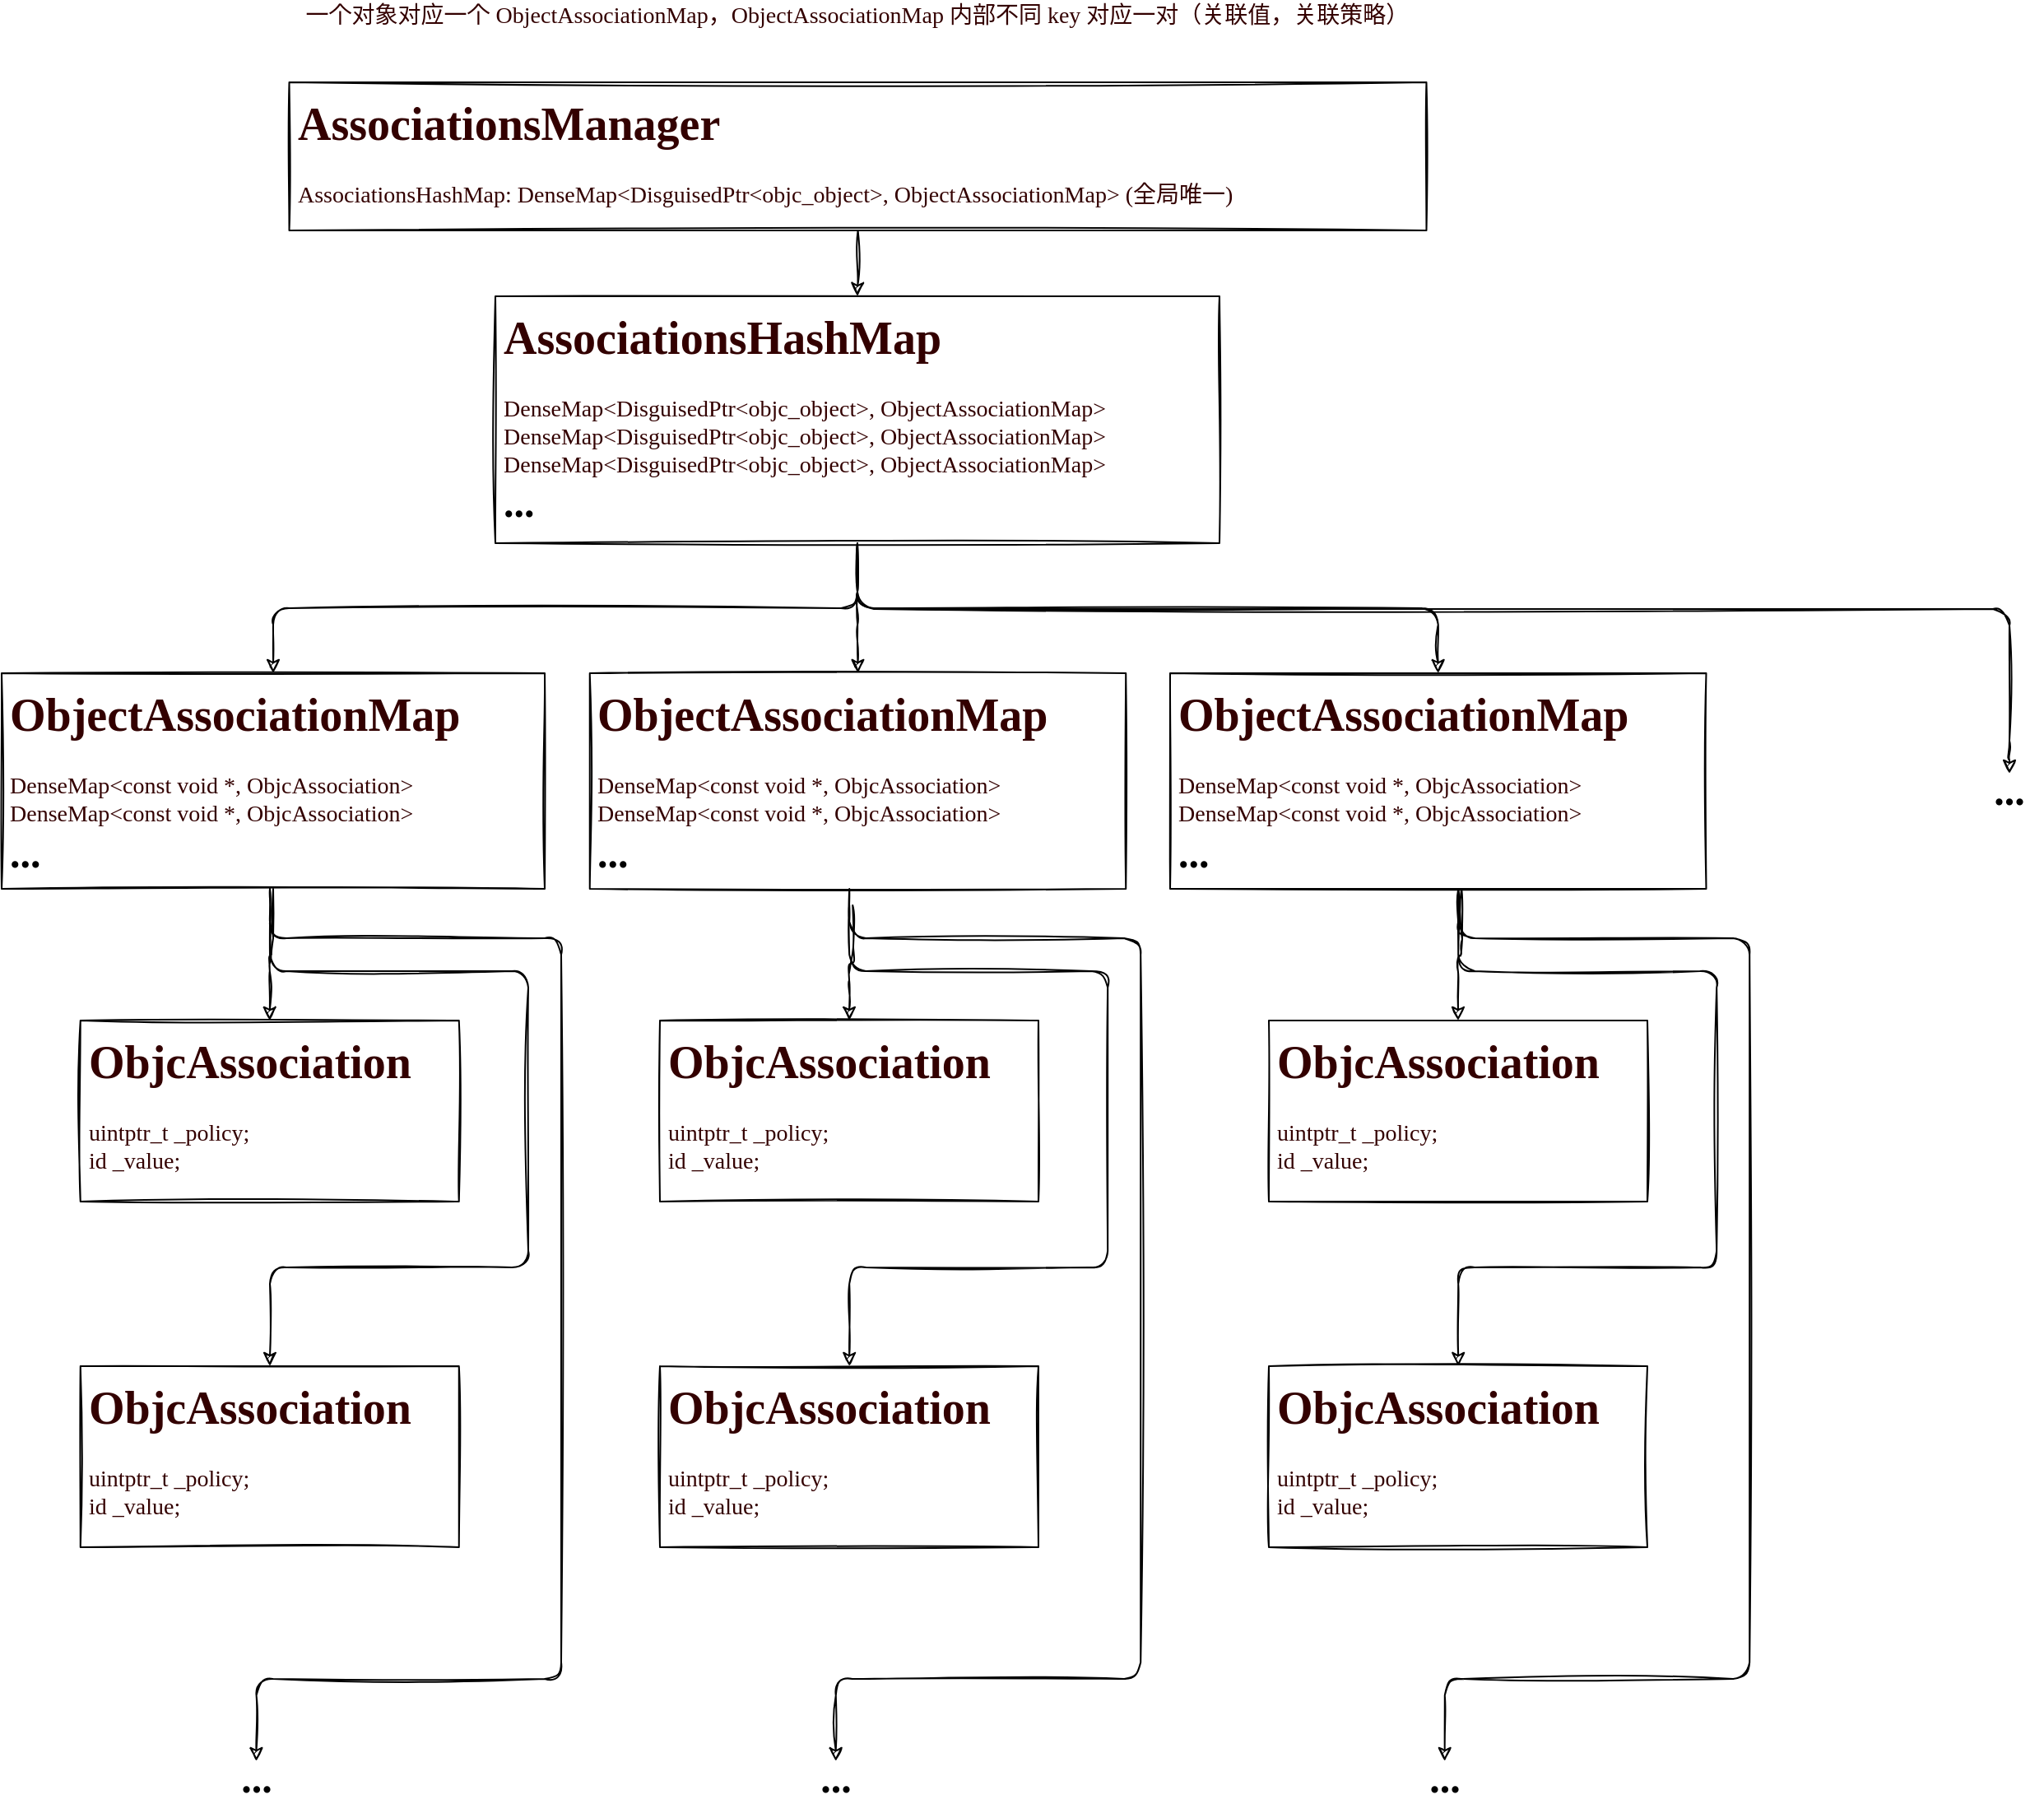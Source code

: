 <mxfile version="13.5.7" type="device"><diagram id="C5RBs43oDa-KdzZeNtuy" name="Page-1"><mxGraphModel dx="1580" dy="2388" grid="1" gridSize="10" guides="1" tooltips="1" connect="1" arrows="1" fold="1" page="1" pageScale="1" pageWidth="827" pageHeight="1169" math="0" shadow="0"><root><mxCell id="WIyWlLk6GJQsqaUBKTNV-0"/><mxCell id="WIyWlLk6GJQsqaUBKTNV-1" parent="WIyWlLk6GJQsqaUBKTNV-0"/><mxCell id="7NTbek-ZRRtkwp5LWieV-90" value="" style="edgeStyle=orthogonalEdgeStyle;curved=1;rounded=0;sketch=1;orthogonalLoop=1;jettySize=auto;html=1;fontFamily=Comic Sans MS;fontSize=14;fontColor=#330000;" edge="1" parent="WIyWlLk6GJQsqaUBKTNV-1" source="7NTbek-ZRRtkwp5LWieV-88" target="7NTbek-ZRRtkwp5LWieV-89"><mxGeometry relative="1" as="geometry"/></mxCell><mxCell id="7NTbek-ZRRtkwp5LWieV-88" value="&lt;h1&gt;AssociationsManager&lt;br&gt;&lt;/h1&gt;&lt;p&gt;AssociationsHashMap:&amp;nbsp;&lt;span&gt;DenseMap&amp;lt;DisguisedPtr&amp;lt;objc_object&amp;gt;, ObjectAssociationMap&amp;gt; (全局唯一)&lt;/span&gt;&lt;/p&gt;" style="text;html=1;fillColor=none;spacing=5;spacingTop=-20;whiteSpace=wrap;overflow=hidden;rounded=0;sketch=1;fontFamily=Comic Sans MS;fontSize=14;fontColor=#330000;strokeColor=#000000;" vertex="1" parent="WIyWlLk6GJQsqaUBKTNV-1"><mxGeometry x="224.75" y="30" width="691" height="90" as="geometry"/></mxCell><mxCell id="7NTbek-ZRRtkwp5LWieV-92" value="" style="edgeStyle=orthogonalEdgeStyle;rounded=1;sketch=1;orthogonalLoop=1;jettySize=auto;html=1;fontFamily=Comic Sans MS;fontSize=14;fontColor=#330000;" edge="1" parent="WIyWlLk6GJQsqaUBKTNV-1" source="7NTbek-ZRRtkwp5LWieV-89" target="7NTbek-ZRRtkwp5LWieV-91"><mxGeometry relative="1" as="geometry"/></mxCell><mxCell id="7NTbek-ZRRtkwp5LWieV-97" style="edgeStyle=orthogonalEdgeStyle;rounded=1;sketch=1;orthogonalLoop=1;jettySize=auto;html=1;fontFamily=Comic Sans MS;fontSize=14;fontColor=#330000;" edge="1" parent="WIyWlLk6GJQsqaUBKTNV-1" source="7NTbek-ZRRtkwp5LWieV-89" target="7NTbek-ZRRtkwp5LWieV-95"><mxGeometry relative="1" as="geometry"/></mxCell><mxCell id="7NTbek-ZRRtkwp5LWieV-98" style="edgeStyle=orthogonalEdgeStyle;rounded=1;sketch=1;orthogonalLoop=1;jettySize=auto;html=1;entryX=0.5;entryY=0;entryDx=0;entryDy=0;fontFamily=Comic Sans MS;fontSize=14;fontColor=#330000;" edge="1" parent="WIyWlLk6GJQsqaUBKTNV-1" source="7NTbek-ZRRtkwp5LWieV-89" target="7NTbek-ZRRtkwp5LWieV-96"><mxGeometry relative="1" as="geometry"/></mxCell><mxCell id="7NTbek-ZRRtkwp5LWieV-99" style="edgeStyle=orthogonalEdgeStyle;rounded=1;sketch=1;orthogonalLoop=1;jettySize=auto;html=1;fontFamily=Comic Sans MS;fontSize=14;fontColor=#330000;exitX=0.5;exitY=1;exitDx=0;exitDy=0;" edge="1" parent="WIyWlLk6GJQsqaUBKTNV-1" source="7NTbek-ZRRtkwp5LWieV-89"><mxGeometry relative="1" as="geometry"><mxPoint x="1270" y="450" as="targetPoint"/><Array as="points"><mxPoint x="570" y="350"/><mxPoint x="1270" y="350"/><mxPoint x="1270" y="440"/></Array></mxGeometry></mxCell><mxCell id="7NTbek-ZRRtkwp5LWieV-89" value="&lt;h1&gt;&lt;font style=&quot;font-size: 28px&quot;&gt;AssociationsHashMap&lt;/font&gt;&lt;/h1&gt;&lt;div&gt;DenseMap&amp;lt;DisguisedPtr&amp;lt;objc_object&amp;gt;, ObjectAssociationMap&amp;gt;&lt;br&gt;&lt;/div&gt;&lt;div&gt;DenseMap&amp;lt;DisguisedPtr&amp;lt;objc_object&amp;gt;, ObjectAssociationMap&amp;gt;&lt;br&gt;&lt;/div&gt;&lt;div&gt;DenseMap&amp;lt;DisguisedPtr&amp;lt;objc_object&amp;gt;, ObjectAssociationMap&amp;gt;&lt;br&gt;&lt;/div&gt;&lt;div&gt;&lt;b style=&quot;color: rgb(0 , 0 , 0) ; font-size: 25px ; text-align: center&quot;&gt;...&lt;/b&gt;&lt;br&gt;&lt;/div&gt;" style="text;html=1;fillColor=none;spacing=5;spacingTop=-20;whiteSpace=wrap;overflow=hidden;rounded=0;sketch=1;fontFamily=Comic Sans MS;fontSize=14;fontColor=#330000;strokeColor=#000000;" vertex="1" parent="WIyWlLk6GJQsqaUBKTNV-1"><mxGeometry x="350" y="160" width="440" height="150" as="geometry"/></mxCell><mxCell id="7NTbek-ZRRtkwp5LWieV-102" value="" style="edgeStyle=orthogonalEdgeStyle;rounded=1;sketch=1;orthogonalLoop=1;jettySize=auto;html=1;fontFamily=Comic Sans MS;fontSize=14;fontColor=#330000;" edge="1" parent="WIyWlLk6GJQsqaUBKTNV-1" source="7NTbek-ZRRtkwp5LWieV-91" target="7NTbek-ZRRtkwp5LWieV-101"><mxGeometry relative="1" as="geometry"/></mxCell><mxCell id="7NTbek-ZRRtkwp5LWieV-105" style="edgeStyle=orthogonalEdgeStyle;rounded=1;sketch=1;orthogonalLoop=1;jettySize=auto;html=1;fontFamily=Comic Sans MS;fontSize=14;fontColor=#330000;" edge="1" parent="WIyWlLk6GJQsqaUBKTNV-1" target="7NTbek-ZRRtkwp5LWieV-103"><mxGeometry relative="1" as="geometry"><mxPoint x="213" y="520" as="sourcePoint"/><Array as="points"><mxPoint x="213" y="570"/><mxPoint x="370" y="570"/><mxPoint x="370" y="750"/><mxPoint x="213" y="750"/></Array></mxGeometry></mxCell><mxCell id="7NTbek-ZRRtkwp5LWieV-106" style="edgeStyle=orthogonalEdgeStyle;rounded=1;sketch=1;orthogonalLoop=1;jettySize=auto;html=1;fontFamily=Comic Sans MS;fontSize=14;fontColor=#330000;entryX=0.5;entryY=0;entryDx=0;entryDy=0;" edge="1" parent="WIyWlLk6GJQsqaUBKTNV-1" source="7NTbek-ZRRtkwp5LWieV-91" target="7NTbek-ZRRtkwp5LWieV-107"><mxGeometry relative="1" as="geometry"><mxPoint x="210" y="1030" as="targetPoint"/><Array as="points"><mxPoint x="213" y="550"/><mxPoint x="390" y="550"/><mxPoint x="390" y="1000"/><mxPoint x="205" y="1000"/></Array></mxGeometry></mxCell><mxCell id="7NTbek-ZRRtkwp5LWieV-91" value="&lt;h1&gt;ObjectAssociationMap&lt;br&gt;&lt;/h1&gt;&lt;div&gt;DenseMap&amp;lt;const void *, ObjcAssociation&amp;gt;&lt;br&gt;&lt;/div&gt;&lt;div&gt;DenseMap&amp;lt;const void *, ObjcAssociation&amp;gt;&lt;/div&gt;&lt;div&gt;&lt;b style=&quot;color: rgb(0 , 0 , 0) ; font-size: 25px ; text-align: center&quot;&gt;...&lt;/b&gt;&lt;br&gt;&lt;/div&gt;" style="text;html=1;fillColor=none;spacing=5;spacingTop=-20;whiteSpace=wrap;overflow=hidden;rounded=0;sketch=1;fontFamily=Comic Sans MS;fontSize=14;fontColor=#330000;strokeColor=#000000;" vertex="1" parent="WIyWlLk6GJQsqaUBKTNV-1"><mxGeometry x="50" y="389" width="330" height="131" as="geometry"/></mxCell><mxCell id="7NTbek-ZRRtkwp5LWieV-95" value="&lt;h1&gt;ObjectAssociationMap&lt;br&gt;&lt;/h1&gt;&lt;div&gt;DenseMap&amp;lt;const void *, ObjcAssociation&amp;gt;&lt;br&gt;&lt;/div&gt;&lt;div&gt;DenseMap&amp;lt;const void *, ObjcAssociation&amp;gt;&lt;/div&gt;&lt;div&gt;&lt;b style=&quot;text-align: center ; color: rgb(0 , 0 , 0) ; font-size: 25px&quot;&gt;...&lt;/b&gt;&lt;br&gt;&lt;/div&gt;" style="text;html=1;fillColor=none;spacing=5;spacingTop=-20;whiteSpace=wrap;overflow=hidden;rounded=0;sketch=1;fontFamily=Comic Sans MS;fontSize=14;fontColor=#330000;strokeColor=#000000;" vertex="1" parent="WIyWlLk6GJQsqaUBKTNV-1"><mxGeometry x="407.37" y="389" width="325.75" height="131" as="geometry"/></mxCell><mxCell id="7NTbek-ZRRtkwp5LWieV-96" value="&lt;h1&gt;ObjectAssociationMap&lt;br&gt;&lt;/h1&gt;&lt;div&gt;DenseMap&amp;lt;const void *, ObjcAssociation&amp;gt;&lt;br&gt;&lt;/div&gt;&lt;div&gt;DenseMap&amp;lt;const void *, ObjcAssociation&amp;gt;&lt;/div&gt;&lt;div&gt;&lt;b style=&quot;text-align: center ; color: rgb(0 , 0 , 0) ; font-size: 25px&quot;&gt;...&lt;/b&gt;&lt;br&gt;&lt;/div&gt;" style="text;html=1;fillColor=none;spacing=5;spacingTop=-20;whiteSpace=wrap;overflow=hidden;rounded=0;sketch=1;fontFamily=Comic Sans MS;fontSize=14;fontColor=#330000;strokeColor=#000000;" vertex="1" parent="WIyWlLk6GJQsqaUBKTNV-1"><mxGeometry x="760" y="389" width="325.75" height="131" as="geometry"/></mxCell><mxCell id="7NTbek-ZRRtkwp5LWieV-100" value="&lt;font style=&quot;font-size: 25px&quot; face=&quot;Comic Sans MS&quot;&gt;&lt;b&gt;...&lt;/b&gt;&lt;/font&gt;" style="text;html=1;strokeColor=none;fillColor=none;align=center;verticalAlign=middle;whiteSpace=wrap;rounded=0;" vertex="1" parent="WIyWlLk6GJQsqaUBKTNV-1"><mxGeometry x="1250" y="450" width="40" height="20" as="geometry"/></mxCell><mxCell id="7NTbek-ZRRtkwp5LWieV-101" value="&lt;h1&gt;ObjcAssociation&lt;br&gt;&lt;/h1&gt;&lt;div&gt;&lt;div&gt;uintptr_t _policy;&lt;/div&gt;&lt;div&gt;id _value;&lt;/div&gt;&lt;/div&gt;" style="text;html=1;fillColor=none;spacing=5;spacingTop=-20;whiteSpace=wrap;overflow=hidden;rounded=0;sketch=1;fontFamily=Comic Sans MS;fontSize=14;fontColor=#330000;strokeColor=#000000;" vertex="1" parent="WIyWlLk6GJQsqaUBKTNV-1"><mxGeometry x="97.88" y="600" width="230" height="110" as="geometry"/></mxCell><mxCell id="7NTbek-ZRRtkwp5LWieV-103" value="&lt;h1&gt;ObjcAssociation&lt;br&gt;&lt;/h1&gt;&lt;div&gt;&lt;div&gt;uintptr_t _policy;&lt;/div&gt;&lt;div&gt;id _value;&lt;/div&gt;&lt;/div&gt;" style="text;html=1;fillColor=none;spacing=5;spacingTop=-20;whiteSpace=wrap;overflow=hidden;rounded=0;sketch=1;fontFamily=Comic Sans MS;fontSize=14;fontColor=#330000;strokeColor=#000000;" vertex="1" parent="WIyWlLk6GJQsqaUBKTNV-1"><mxGeometry x="97.88" y="810" width="230" height="110" as="geometry"/></mxCell><mxCell id="7NTbek-ZRRtkwp5LWieV-107" value="&lt;b style=&quot;color: rgb(0 , 0 , 0) ; font-size: 25px&quot;&gt;...&lt;/b&gt;" style="text;html=1;strokeColor=none;fillColor=none;align=center;verticalAlign=middle;whiteSpace=wrap;rounded=0;sketch=1;fontFamily=Comic Sans MS;fontSize=14;fontColor=#330000;" vertex="1" parent="WIyWlLk6GJQsqaUBKTNV-1"><mxGeometry x="184.75" y="1050" width="40" height="20" as="geometry"/></mxCell><mxCell id="7NTbek-ZRRtkwp5LWieV-118" value="" style="edgeStyle=orthogonalEdgeStyle;rounded=1;sketch=1;orthogonalLoop=1;jettySize=auto;html=1;fontFamily=Comic Sans MS;fontSize=14;fontColor=#330000;" edge="1" parent="WIyWlLk6GJQsqaUBKTNV-1" target="7NTbek-ZRRtkwp5LWieV-121"><mxGeometry relative="1" as="geometry"><mxPoint x="567.12" y="530" as="sourcePoint"/></mxGeometry></mxCell><mxCell id="7NTbek-ZRRtkwp5LWieV-119" style="edgeStyle=orthogonalEdgeStyle;rounded=1;sketch=1;orthogonalLoop=1;jettySize=auto;html=1;fontFamily=Comic Sans MS;fontSize=14;fontColor=#330000;" edge="1" parent="WIyWlLk6GJQsqaUBKTNV-1" target="7NTbek-ZRRtkwp5LWieV-122"><mxGeometry relative="1" as="geometry"><mxPoint x="565.12" y="520" as="sourcePoint"/><Array as="points"><mxPoint x="565.12" y="570"/><mxPoint x="722.12" y="570"/><mxPoint x="722.12" y="750"/><mxPoint x="565.12" y="750"/></Array></mxGeometry></mxCell><mxCell id="7NTbek-ZRRtkwp5LWieV-120" style="edgeStyle=orthogonalEdgeStyle;rounded=1;sketch=1;orthogonalLoop=1;jettySize=auto;html=1;fontFamily=Comic Sans MS;fontSize=14;fontColor=#330000;entryX=0.5;entryY=0;entryDx=0;entryDy=0;" edge="1" parent="WIyWlLk6GJQsqaUBKTNV-1" target="7NTbek-ZRRtkwp5LWieV-123"><mxGeometry relative="1" as="geometry"><mxPoint x="562.12" y="1030" as="targetPoint"/><mxPoint x="565.12" y="530" as="sourcePoint"/><Array as="points"><mxPoint x="565.12" y="550"/><mxPoint x="742.12" y="550"/><mxPoint x="742.12" y="1000"/><mxPoint x="557.12" y="1000"/></Array></mxGeometry></mxCell><mxCell id="7NTbek-ZRRtkwp5LWieV-121" value="&lt;h1&gt;ObjcAssociation&lt;br&gt;&lt;/h1&gt;&lt;div&gt;&lt;div&gt;uintptr_t _policy;&lt;/div&gt;&lt;div&gt;id _value;&lt;/div&gt;&lt;/div&gt;" style="text;html=1;fillColor=none;spacing=5;spacingTop=-20;whiteSpace=wrap;overflow=hidden;rounded=0;sketch=1;fontFamily=Comic Sans MS;fontSize=14;fontColor=#330000;strokeColor=#000000;" vertex="1" parent="WIyWlLk6GJQsqaUBKTNV-1"><mxGeometry x="450" y="600" width="230" height="110" as="geometry"/></mxCell><mxCell id="7NTbek-ZRRtkwp5LWieV-122" value="&lt;h1&gt;ObjcAssociation&lt;br&gt;&lt;/h1&gt;&lt;div&gt;&lt;div&gt;uintptr_t _policy;&lt;/div&gt;&lt;div&gt;id _value;&lt;/div&gt;&lt;/div&gt;" style="text;html=1;fillColor=none;spacing=5;spacingTop=-20;whiteSpace=wrap;overflow=hidden;rounded=0;sketch=1;fontFamily=Comic Sans MS;fontSize=14;fontColor=#330000;strokeColor=#000000;" vertex="1" parent="WIyWlLk6GJQsqaUBKTNV-1"><mxGeometry x="450" y="810" width="230" height="110" as="geometry"/></mxCell><mxCell id="7NTbek-ZRRtkwp5LWieV-123" value="&lt;b style=&quot;color: rgb(0 , 0 , 0) ; font-size: 25px&quot;&gt;...&lt;/b&gt;" style="text;html=1;strokeColor=none;fillColor=none;align=center;verticalAlign=middle;whiteSpace=wrap;rounded=0;sketch=1;fontFamily=Comic Sans MS;fontSize=14;fontColor=#330000;" vertex="1" parent="WIyWlLk6GJQsqaUBKTNV-1"><mxGeometry x="536.87" y="1050" width="40" height="20" as="geometry"/></mxCell><mxCell id="7NTbek-ZRRtkwp5LWieV-124" value="" style="edgeStyle=orthogonalEdgeStyle;rounded=1;sketch=1;orthogonalLoop=1;jettySize=auto;html=1;fontFamily=Comic Sans MS;fontSize=14;fontColor=#330000;" edge="1" parent="WIyWlLk6GJQsqaUBKTNV-1" target="7NTbek-ZRRtkwp5LWieV-127"><mxGeometry relative="1" as="geometry"><mxPoint x="937.12" y="520" as="sourcePoint"/></mxGeometry></mxCell><mxCell id="7NTbek-ZRRtkwp5LWieV-125" style="edgeStyle=orthogonalEdgeStyle;rounded=1;sketch=1;orthogonalLoop=1;jettySize=auto;html=1;fontFamily=Comic Sans MS;fontSize=14;fontColor=#330000;" edge="1" parent="WIyWlLk6GJQsqaUBKTNV-1" target="7NTbek-ZRRtkwp5LWieV-128"><mxGeometry relative="1" as="geometry"><mxPoint x="935.12" y="520" as="sourcePoint"/><Array as="points"><mxPoint x="935.12" y="570"/><mxPoint x="1092.12" y="570"/><mxPoint x="1092.12" y="750"/><mxPoint x="935.12" y="750"/></Array></mxGeometry></mxCell><mxCell id="7NTbek-ZRRtkwp5LWieV-126" style="edgeStyle=orthogonalEdgeStyle;rounded=1;sketch=1;orthogonalLoop=1;jettySize=auto;html=1;fontFamily=Comic Sans MS;fontSize=14;fontColor=#330000;entryX=0.5;entryY=0;entryDx=0;entryDy=0;" edge="1" parent="WIyWlLk6GJQsqaUBKTNV-1" target="7NTbek-ZRRtkwp5LWieV-129"><mxGeometry relative="1" as="geometry"><mxPoint x="932.12" y="1030" as="targetPoint"/><mxPoint x="935.12" y="520" as="sourcePoint"/><Array as="points"><mxPoint x="935.12" y="550"/><mxPoint x="1112.12" y="550"/><mxPoint x="1112.12" y="1000"/><mxPoint x="927.12" y="1000"/></Array></mxGeometry></mxCell><mxCell id="7NTbek-ZRRtkwp5LWieV-127" value="&lt;h1&gt;ObjcAssociation&lt;br&gt;&lt;/h1&gt;&lt;div&gt;&lt;div&gt;uintptr_t _policy;&lt;/div&gt;&lt;div&gt;id _value;&lt;/div&gt;&lt;/div&gt;" style="text;html=1;fillColor=none;spacing=5;spacingTop=-20;whiteSpace=wrap;overflow=hidden;rounded=0;sketch=1;fontFamily=Comic Sans MS;fontSize=14;fontColor=#330000;strokeColor=#000000;" vertex="1" parent="WIyWlLk6GJQsqaUBKTNV-1"><mxGeometry x="820" y="600" width="230" height="110" as="geometry"/></mxCell><mxCell id="7NTbek-ZRRtkwp5LWieV-128" value="&lt;h1&gt;ObjcAssociation&lt;br&gt;&lt;/h1&gt;&lt;div&gt;&lt;div&gt;uintptr_t _policy;&lt;/div&gt;&lt;div&gt;id _value;&lt;/div&gt;&lt;/div&gt;" style="text;html=1;fillColor=none;spacing=5;spacingTop=-20;whiteSpace=wrap;overflow=hidden;rounded=0;sketch=1;fontFamily=Comic Sans MS;fontSize=14;fontColor=#330000;strokeColor=#000000;" vertex="1" parent="WIyWlLk6GJQsqaUBKTNV-1"><mxGeometry x="820" y="810" width="230" height="110" as="geometry"/></mxCell><mxCell id="7NTbek-ZRRtkwp5LWieV-129" value="&lt;b style=&quot;color: rgb(0 , 0 , 0) ; font-size: 25px&quot;&gt;...&lt;/b&gt;" style="text;html=1;strokeColor=none;fillColor=none;align=center;verticalAlign=middle;whiteSpace=wrap;rounded=0;sketch=1;fontFamily=Comic Sans MS;fontSize=14;fontColor=#330000;" vertex="1" parent="WIyWlLk6GJQsqaUBKTNV-1"><mxGeometry x="906.87" y="1050" width="40" height="20" as="geometry"/></mxCell><mxCell id="7NTbek-ZRRtkwp5LWieV-130" value="一个对象对应一个&amp;nbsp;&lt;span style=&quot;text-align: left&quot;&gt;ObjectAssociationMap，&lt;/span&gt;&lt;span style=&quot;text-align: left&quot;&gt;ObjectAssociationMap 内部不同 key 对应一对（关联值，关联策略）&lt;/span&gt;" style="text;html=1;strokeColor=none;fillColor=none;align=center;verticalAlign=middle;whiteSpace=wrap;rounded=0;sketch=1;fontFamily=Comic Sans MS;fontSize=14;fontColor=#330000;" vertex="1" parent="WIyWlLk6GJQsqaUBKTNV-1"><mxGeometry x="205.25" y="-20" width="730" height="20" as="geometry"/></mxCell></root></mxGraphModel></diagram></mxfile>